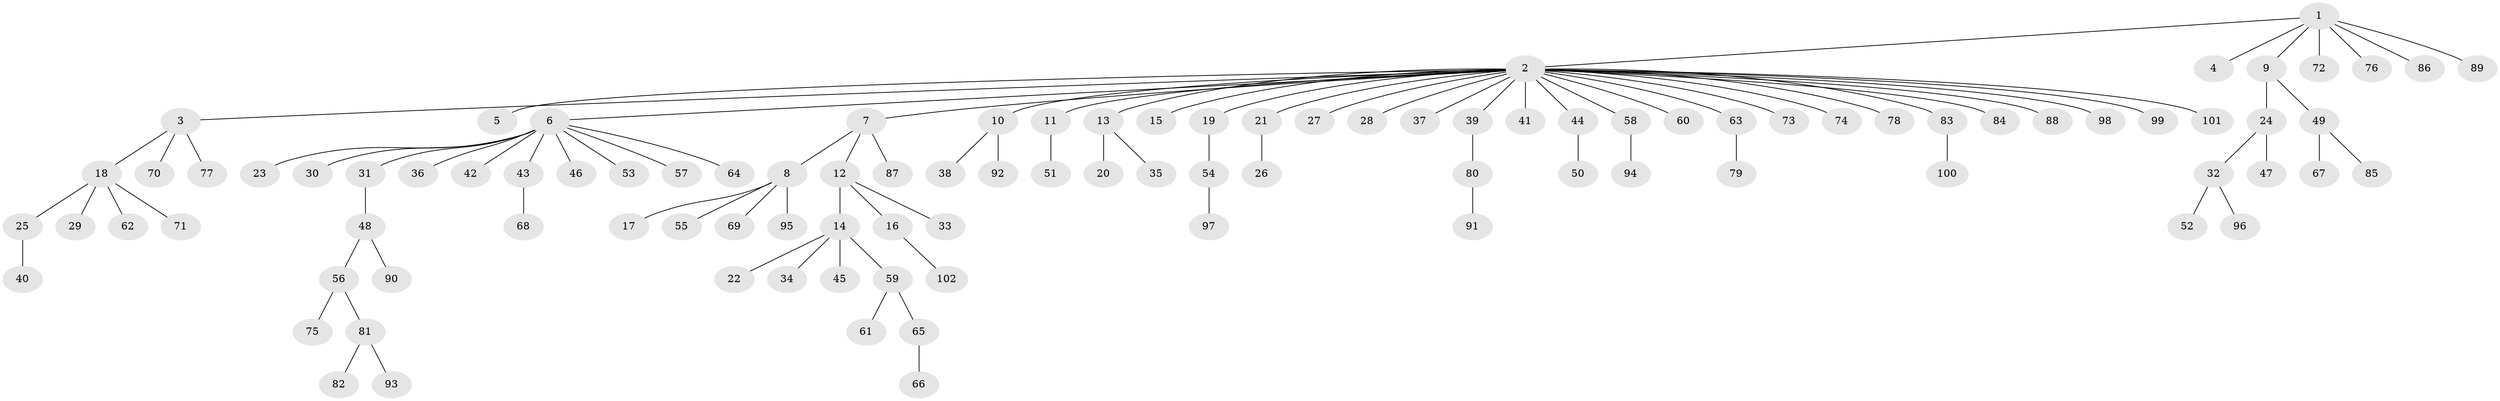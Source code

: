 // Generated by graph-tools (version 1.1) at 2025/49/03/09/25 03:49:49]
// undirected, 102 vertices, 101 edges
graph export_dot {
graph [start="1"]
  node [color=gray90,style=filled];
  1;
  2;
  3;
  4;
  5;
  6;
  7;
  8;
  9;
  10;
  11;
  12;
  13;
  14;
  15;
  16;
  17;
  18;
  19;
  20;
  21;
  22;
  23;
  24;
  25;
  26;
  27;
  28;
  29;
  30;
  31;
  32;
  33;
  34;
  35;
  36;
  37;
  38;
  39;
  40;
  41;
  42;
  43;
  44;
  45;
  46;
  47;
  48;
  49;
  50;
  51;
  52;
  53;
  54;
  55;
  56;
  57;
  58;
  59;
  60;
  61;
  62;
  63;
  64;
  65;
  66;
  67;
  68;
  69;
  70;
  71;
  72;
  73;
  74;
  75;
  76;
  77;
  78;
  79;
  80;
  81;
  82;
  83;
  84;
  85;
  86;
  87;
  88;
  89;
  90;
  91;
  92;
  93;
  94;
  95;
  96;
  97;
  98;
  99;
  100;
  101;
  102;
  1 -- 2;
  1 -- 4;
  1 -- 9;
  1 -- 72;
  1 -- 76;
  1 -- 86;
  1 -- 89;
  2 -- 3;
  2 -- 5;
  2 -- 6;
  2 -- 7;
  2 -- 10;
  2 -- 11;
  2 -- 13;
  2 -- 15;
  2 -- 19;
  2 -- 21;
  2 -- 27;
  2 -- 28;
  2 -- 37;
  2 -- 39;
  2 -- 41;
  2 -- 44;
  2 -- 58;
  2 -- 60;
  2 -- 63;
  2 -- 73;
  2 -- 74;
  2 -- 78;
  2 -- 83;
  2 -- 84;
  2 -- 88;
  2 -- 98;
  2 -- 99;
  2 -- 101;
  3 -- 18;
  3 -- 70;
  3 -- 77;
  6 -- 23;
  6 -- 30;
  6 -- 31;
  6 -- 36;
  6 -- 42;
  6 -- 43;
  6 -- 46;
  6 -- 53;
  6 -- 57;
  6 -- 64;
  7 -- 8;
  7 -- 12;
  7 -- 87;
  8 -- 17;
  8 -- 55;
  8 -- 69;
  8 -- 95;
  9 -- 24;
  9 -- 49;
  10 -- 38;
  10 -- 92;
  11 -- 51;
  12 -- 14;
  12 -- 16;
  12 -- 33;
  13 -- 20;
  13 -- 35;
  14 -- 22;
  14 -- 34;
  14 -- 45;
  14 -- 59;
  16 -- 102;
  18 -- 25;
  18 -- 29;
  18 -- 62;
  18 -- 71;
  19 -- 54;
  21 -- 26;
  24 -- 32;
  24 -- 47;
  25 -- 40;
  31 -- 48;
  32 -- 52;
  32 -- 96;
  39 -- 80;
  43 -- 68;
  44 -- 50;
  48 -- 56;
  48 -- 90;
  49 -- 67;
  49 -- 85;
  54 -- 97;
  56 -- 75;
  56 -- 81;
  58 -- 94;
  59 -- 61;
  59 -- 65;
  63 -- 79;
  65 -- 66;
  80 -- 91;
  81 -- 82;
  81 -- 93;
  83 -- 100;
}
